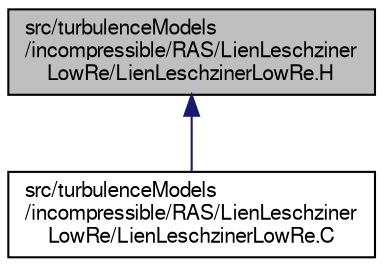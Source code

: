 digraph "src/turbulenceModels/incompressible/RAS/LienLeschzinerLowRe/LienLeschzinerLowRe.H"
{
  bgcolor="transparent";
  edge [fontname="FreeSans",fontsize="10",labelfontname="FreeSans",labelfontsize="10"];
  node [fontname="FreeSans",fontsize="10",shape=record];
  Node303 [label="src/turbulenceModels\l/incompressible/RAS/LienLeschziner\lLowRe/LienLeschzinerLowRe.H",height=0.2,width=0.4,color="black", fillcolor="grey75", style="filled", fontcolor="black"];
  Node303 -> Node304 [dir="back",color="midnightblue",fontsize="10",style="solid",fontname="FreeSans"];
  Node304 [label="src/turbulenceModels\l/incompressible/RAS/LienLeschziner\lLowRe/LienLeschzinerLowRe.C",height=0.2,width=0.4,color="black",URL="$a17603.html"];
}

